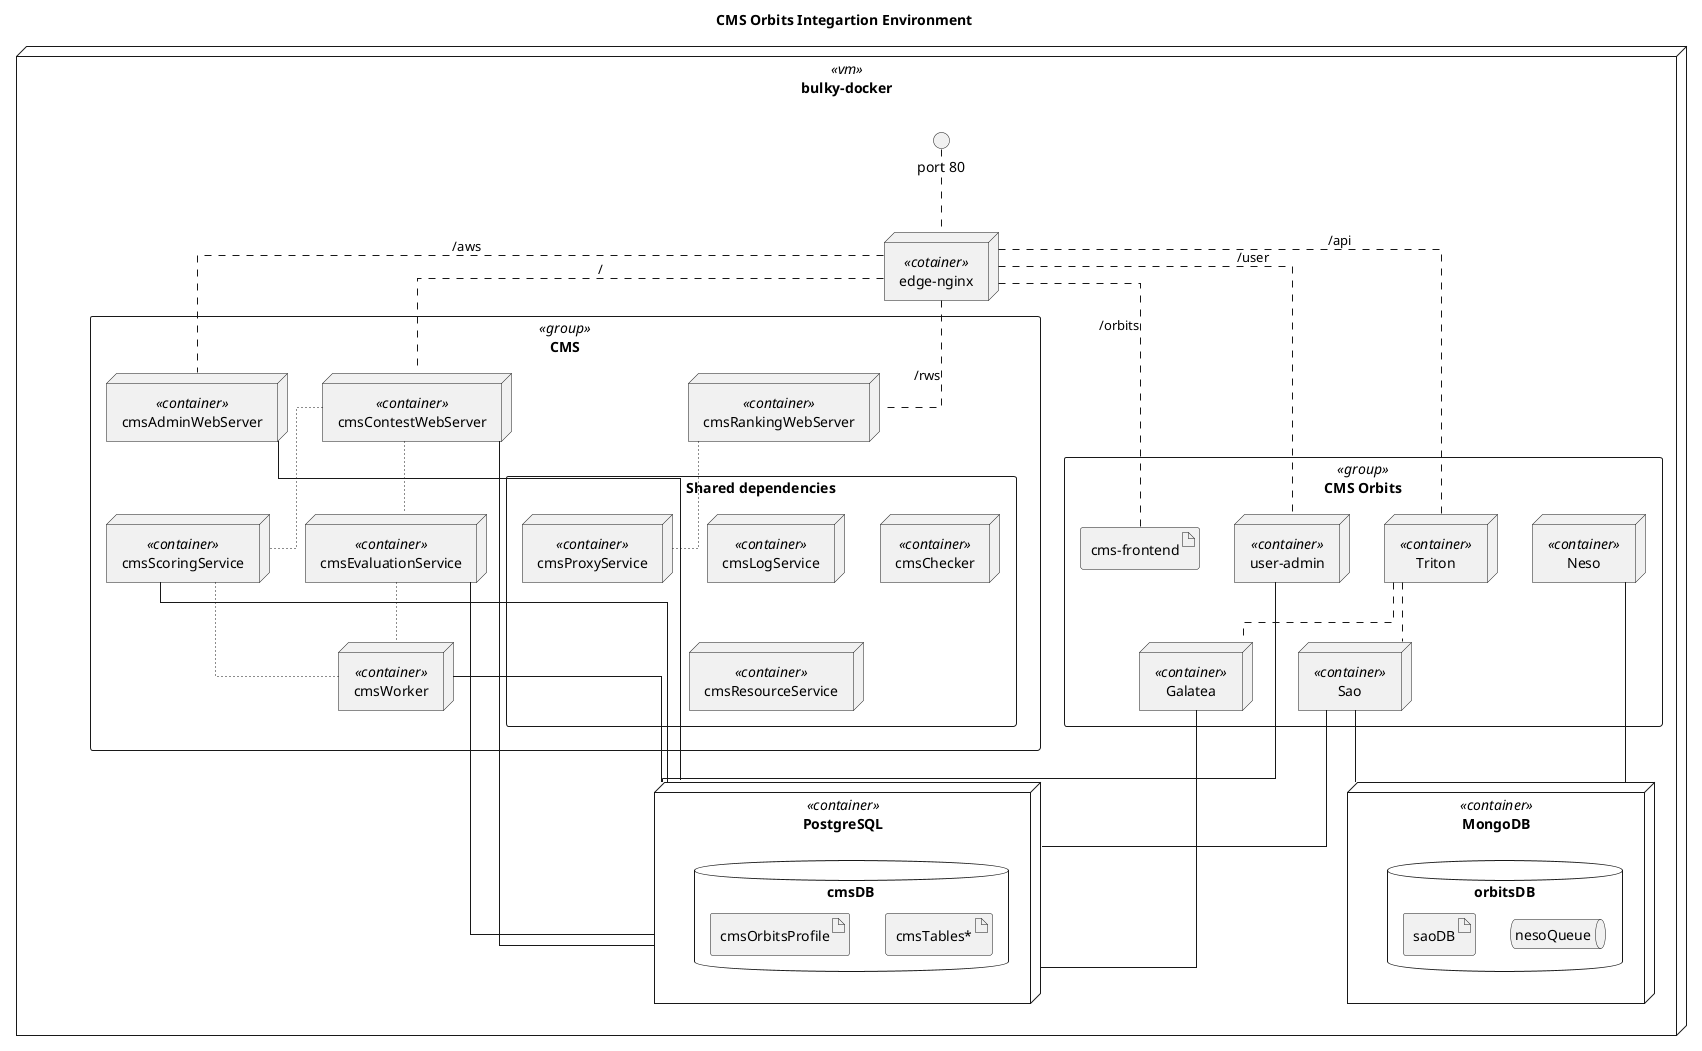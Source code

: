 @startuml
title CMS Orbits Integartion Environment

skinparam monochrome true
skinparam shadowing false
skinparam linetype ortho

node "bulky-docker" <<vm>> {

    ' Datastorage
    node PostgreSQL <<container>> {
        database cmsDB {
            artifact "cmsTables*"
            artifact cmsOrbitsProfile
        }
    }

    node MongoDB <<container>> {
        database orbitsDB {
            queue nesoQueue
            artifact saoDB
        }
    }

    ' CMS Components
    rectangle "CMS" <<group>> {
        node cmsAdminWebServer <<container>>
        node cmsContestWebServer <<container>>
        node cmsRankingWebServer <<container>>
        node cmsEvaluationService <<container>>
        node cmsScoringService <<container>>
        node cmsWorker <<container>>

        rectangle "Shared dependencies" {
            node cmsLogService <<container>>
            node cmsChecker <<container>>
            node cmsResourceService <<container>>
            node cmsProxyService <<container>>
        }
    }

    ' CMS services Relationship
    cmsAdminWebServer -- PostgreSQL
    cmsContestWebServer -- PostgreSQL
    cmsRankingWebServer ~~ cmsProxyService
    cmsEvaluationService -- PostgreSQL
    cmsScoringService -- PostgreSQL
    cmsWorker -- PostgreSQL
    cmsContestWebServer ~~ cmsEvaluationService
    cmsContestWebServer ~~ cmsScoringService
    cmsScoringService  ~~ cmsWorker
    cmsEvaluationService  ~~ cmsWorker
    ''' cmsLogService, cmsChecker, cmsResourceService and cmsProxyService skipt
    ''' due visibility.


    ' CMS Orbits Components
    rectangle "CMS Orbits" <<group>> {
        artifact "cms-frontend" as frontend
        node Triton <<container>>
        node Galatea <<container>>
        node "user-admin" as uadmin <<container>>
        node Sao <<container>>
        node Neso <<container>>
    }

    Triton .. Galatea
    Triton .. Sao
    Sao -- MongoDB
    Neso -- MongoDB
    uadmin -- PostgreSQL
    Galatea -- PostgreSQL
    Sao -- PostgreSQL

    ' Development edge proxy
    interface "port 80" as port80
    node "edge-nginx" as edge <<cotainer>>

    ' Public endpoints
    port80 .. edge
    edge .. Triton : /api
    edge .. uadmin : /user
    edge .. frontend : /orbits
    edge .. cmsAdminWebServer : /aws
    edge .. cmsRankingWebServer : /rws
    edge .. cmsContestWebServer : /
}
@enduml
